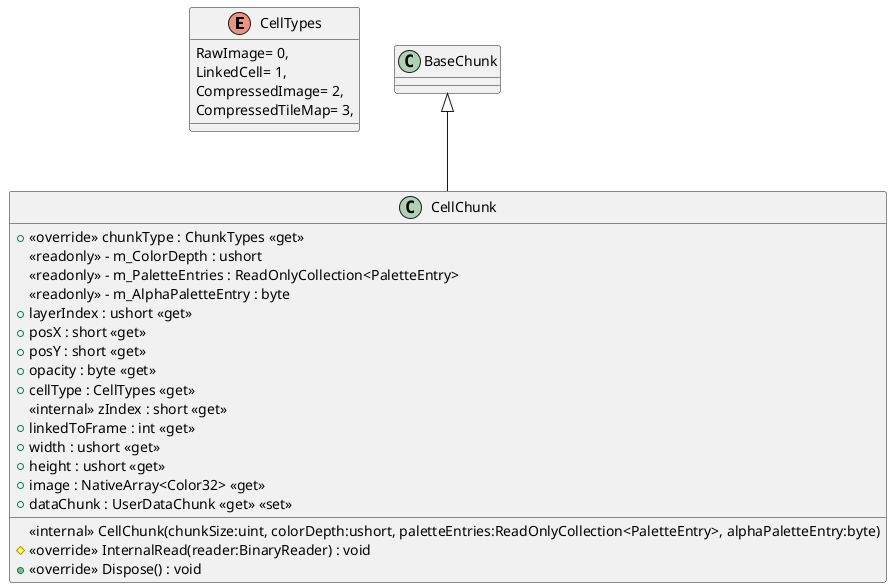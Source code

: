 @startuml
enum CellTypes {
    RawImage= 0,
    LinkedCell= 1,
    CompressedImage= 2,
    CompressedTileMap= 3,
}
class CellChunk {
    + <<override>> chunkType : ChunkTypes <<get>>
    <<internal>> CellChunk(chunkSize:uint, colorDepth:ushort, paletteEntries:ReadOnlyCollection<PaletteEntry>, alphaPaletteEntry:byte)
    <<readonly>> - m_ColorDepth : ushort
    <<readonly>> - m_PaletteEntries : ReadOnlyCollection<PaletteEntry>
    <<readonly>> - m_AlphaPaletteEntry : byte
    + layerIndex : ushort <<get>>
    + posX : short <<get>>
    + posY : short <<get>>
    + opacity : byte <<get>>
    + cellType : CellTypes <<get>>
    <<internal>> zIndex : short <<get>>
    + linkedToFrame : int <<get>>
    + width : ushort <<get>>
    + height : ushort <<get>>
    + image : NativeArray<Color32> <<get>>
    + dataChunk : UserDataChunk <<get>> <<set>>
    # <<override>> InternalRead(reader:BinaryReader) : void
    + <<override>> Dispose() : void
}
BaseChunk <|-- CellChunk
@enduml
